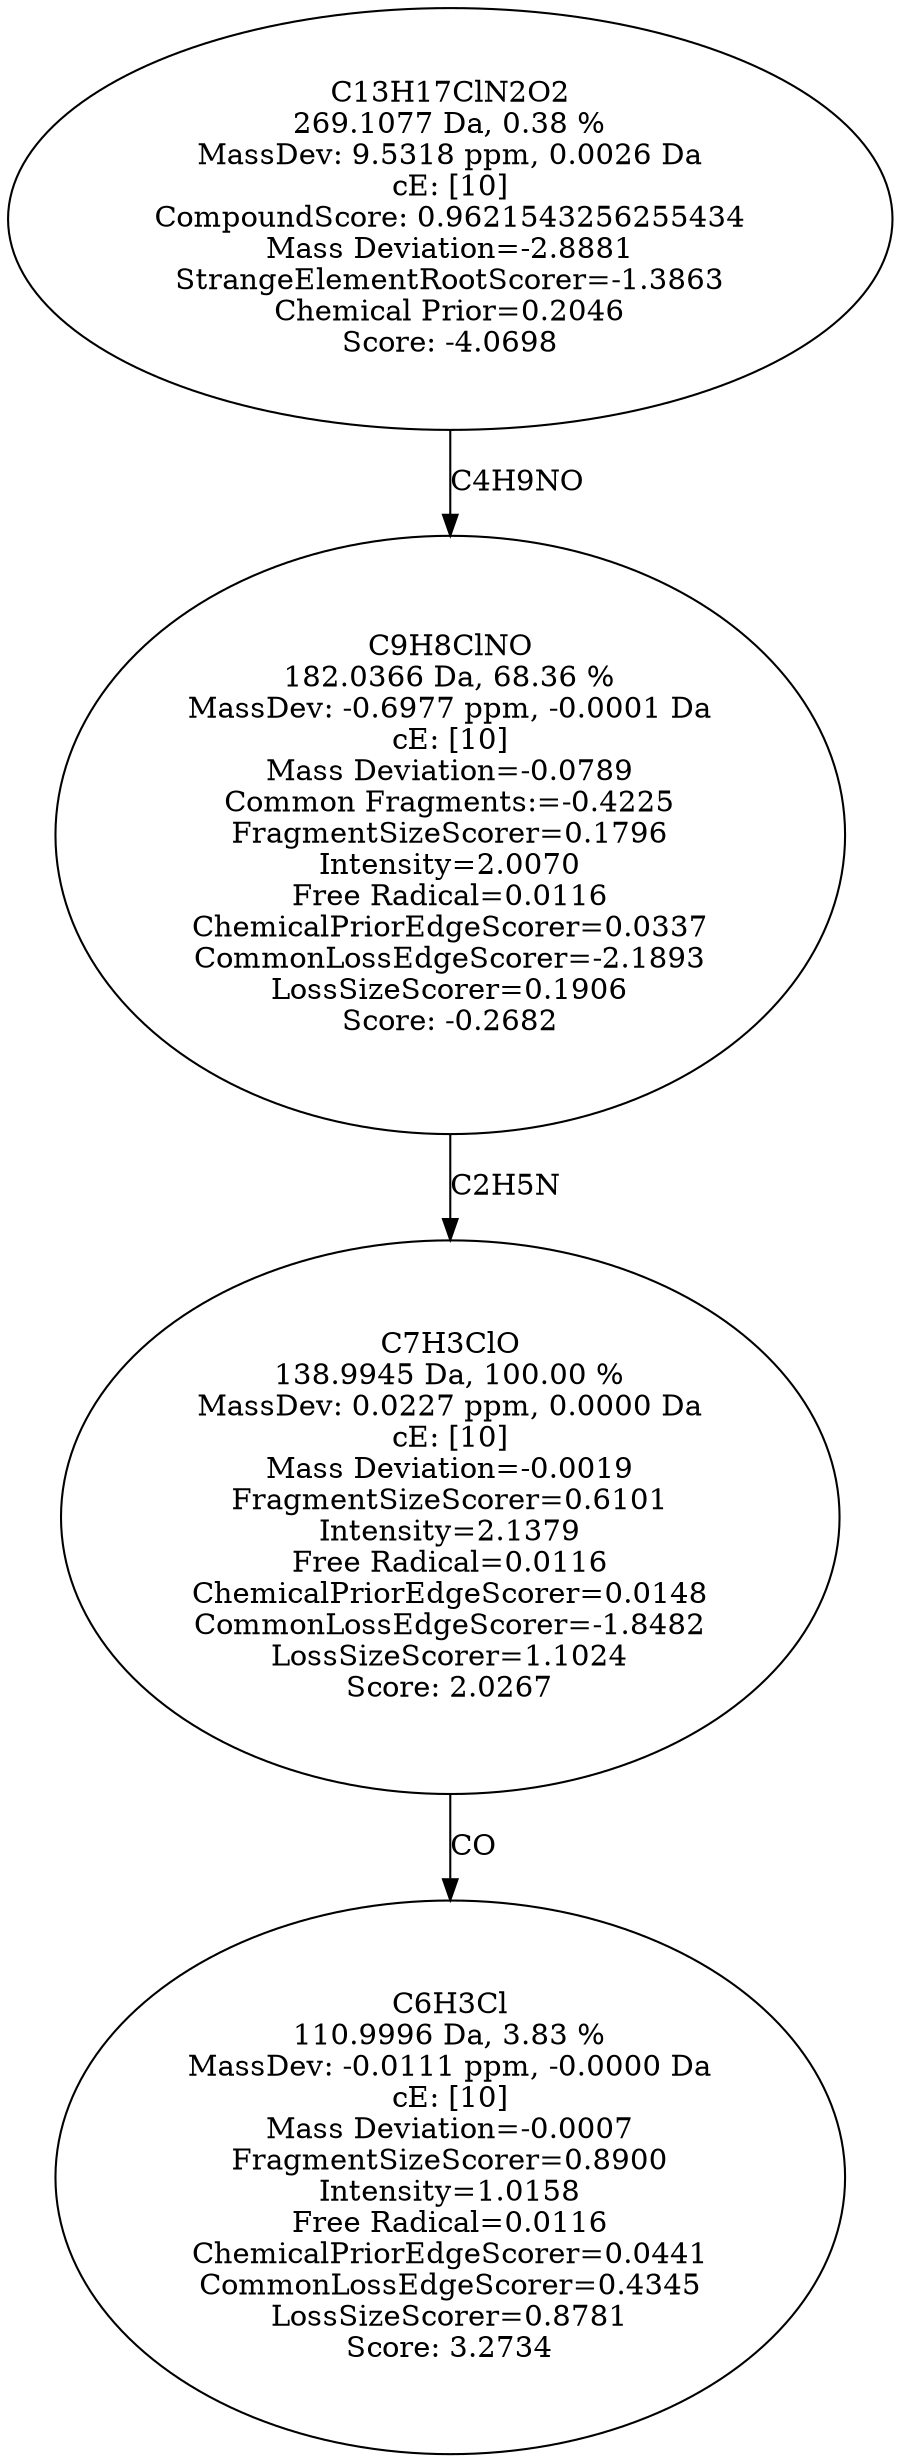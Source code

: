 strict digraph {
v1 [label="C6H3Cl\n110.9996 Da, 3.83 %\nMassDev: -0.0111 ppm, -0.0000 Da\ncE: [10]\nMass Deviation=-0.0007\nFragmentSizeScorer=0.8900\nIntensity=1.0158\nFree Radical=0.0116\nChemicalPriorEdgeScorer=0.0441\nCommonLossEdgeScorer=0.4345\nLossSizeScorer=0.8781\nScore: 3.2734"];
v2 [label="C7H3ClO\n138.9945 Da, 100.00 %\nMassDev: 0.0227 ppm, 0.0000 Da\ncE: [10]\nMass Deviation=-0.0019\nFragmentSizeScorer=0.6101\nIntensity=2.1379\nFree Radical=0.0116\nChemicalPriorEdgeScorer=0.0148\nCommonLossEdgeScorer=-1.8482\nLossSizeScorer=1.1024\nScore: 2.0267"];
v3 [label="C9H8ClNO\n182.0366 Da, 68.36 %\nMassDev: -0.6977 ppm, -0.0001 Da\ncE: [10]\nMass Deviation=-0.0789\nCommon Fragments:=-0.4225\nFragmentSizeScorer=0.1796\nIntensity=2.0070\nFree Radical=0.0116\nChemicalPriorEdgeScorer=0.0337\nCommonLossEdgeScorer=-2.1893\nLossSizeScorer=0.1906\nScore: -0.2682"];
v4 [label="C13H17ClN2O2\n269.1077 Da, 0.38 %\nMassDev: 9.5318 ppm, 0.0026 Da\ncE: [10]\nCompoundScore: 0.9621543256255434\nMass Deviation=-2.8881\nStrangeElementRootScorer=-1.3863\nChemical Prior=0.2046\nScore: -4.0698"];
v2 -> v1 [label="CO"];
v3 -> v2 [label="C2H5N"];
v4 -> v3 [label="C4H9NO"];
}